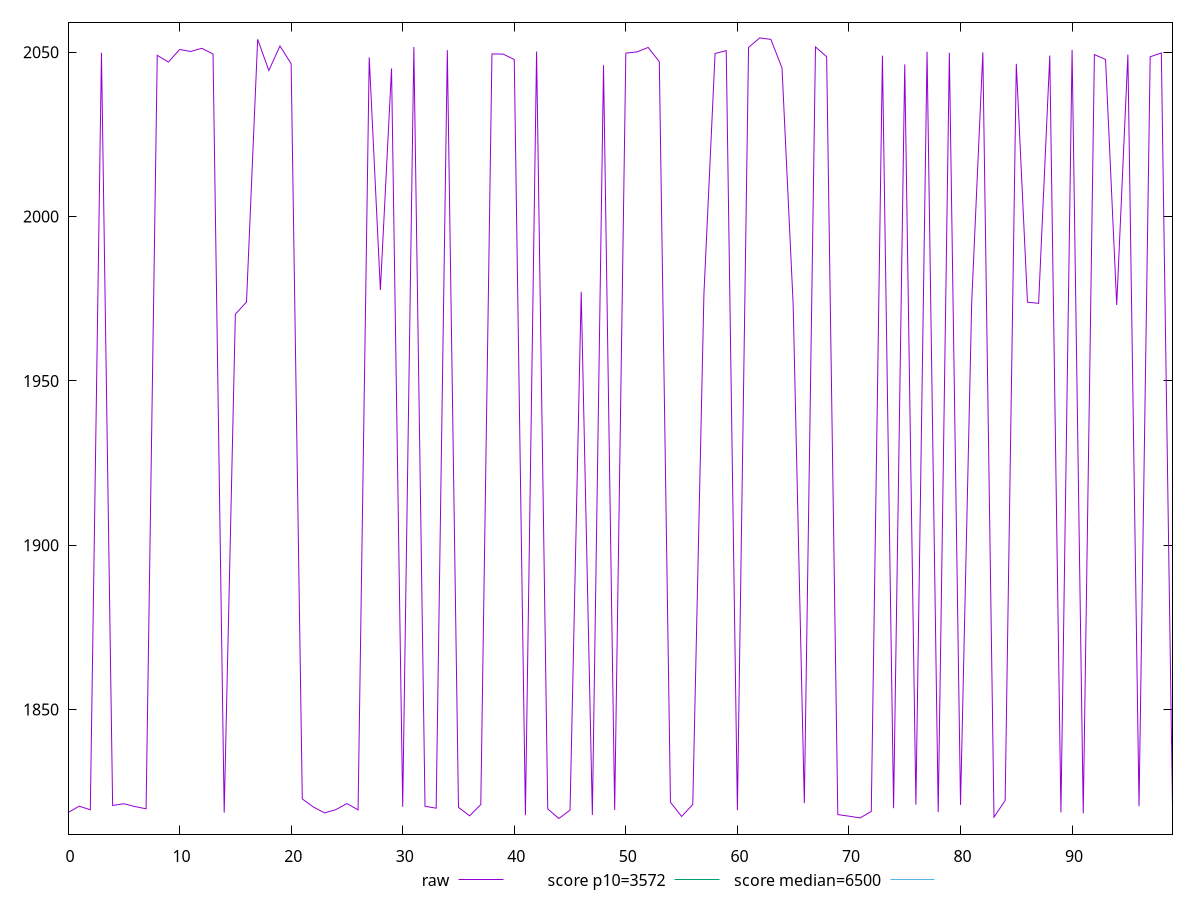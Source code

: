 reset

$raw <<EOF
0 1818.6208000000001
1 1820.5836
2 1819.4886000000001
3 2049.8641000000002
4 1820.7918
5 1821.3276
6 1820.4751999999999
7 1819.7817999999997
8 2049.0672500000005
9 2047.0157
10 2050.8352999999997
11 2050.2412999999997
12 2051.2077000000004
13 2049.4438999999998
14 1818.6114000000002
15 1970.2986999999998
16 1974.0080000000005
17 2053.93825
18 2044.4576999999997
19 2051.9208
20 2046.5107
21 1822.7896
22 1820.3200000000006
23 1818.5479999999995
24 1819.5254000000004
25 1821.3782000000006
26 1819.4595
27 2048.4577999999997
28 1977.6609999999998
29 2045.0670000000002
30 1820.3914
31 2051.61925
32 1820.5446000000002
33 1819.9735
34 2050.65725
35 1820.2203999999997
36 1817.6484
37 1821.0886
38 2049.4967
39 2049.4523
40 2047.7938999999997
41 1817.8392
42 2050.21315
43 1819.7536000000002
44 1816.8288000000002
45 1819.3917999999996
46 1977.1313999999998
47 1817.88
48 2046.0524999999998
49 1819.4184
50 2049.74485
51 2050.1032
52 2051.46625
53 2047.14455
54 1821.7772000000004
55 1817.4503999999997
56 1821.1131999999998
57 1976.4382999999998
58 2049.6272000000004
59 2050.4871000000003
60 1819.3754000000004
61 2051.4632
62 2054.36825
63 2053.91455
64 2045.219
65 1973.1163999999999
66 1821.5118000000002
67 2051.6186500000003
68 2048.64865
69 1818.0268
70 1817.5444
71 1817.0124
72 1818.9758000000002
73 2048.9556000000002
74 1819.9666
75 2046.3090000000002
76 1821.0452
77 2050.1539
78 1818.7626
79 2049.8484000000003
80 1820.9610999999998
81 1973.8080999999997
82 2049.9626499999995
83 1817.2496
84 1822.3196000000003
85 2046.47645
86 1973.9585
87 1973.5949999999998
88 2048.99395
89 1818.6936
90 2050.72535
91 1818.3901999999998
92 2049.289
93 2047.8011000000001
94 1973.0890999999997
95 2049.2850499999995
96 1820.554
97 2048.62125
98 2049.7903
99 1820.5032
EOF

set key outside below
set xrange [0:99]
set yrange [1812.0780110000003:2059.119039]
set trange [1812.0780110000003:2059.119039]
set terminal svg size 640, 500 enhanced background rgb 'white'
set output "reprap/first-cpu-idle/samples/pages+cached+noexternal/raw/values.svg"

plot $raw title "raw" with line, \
     3572 title "score p10=3572", \
     6500 title "score median=6500"

reset
